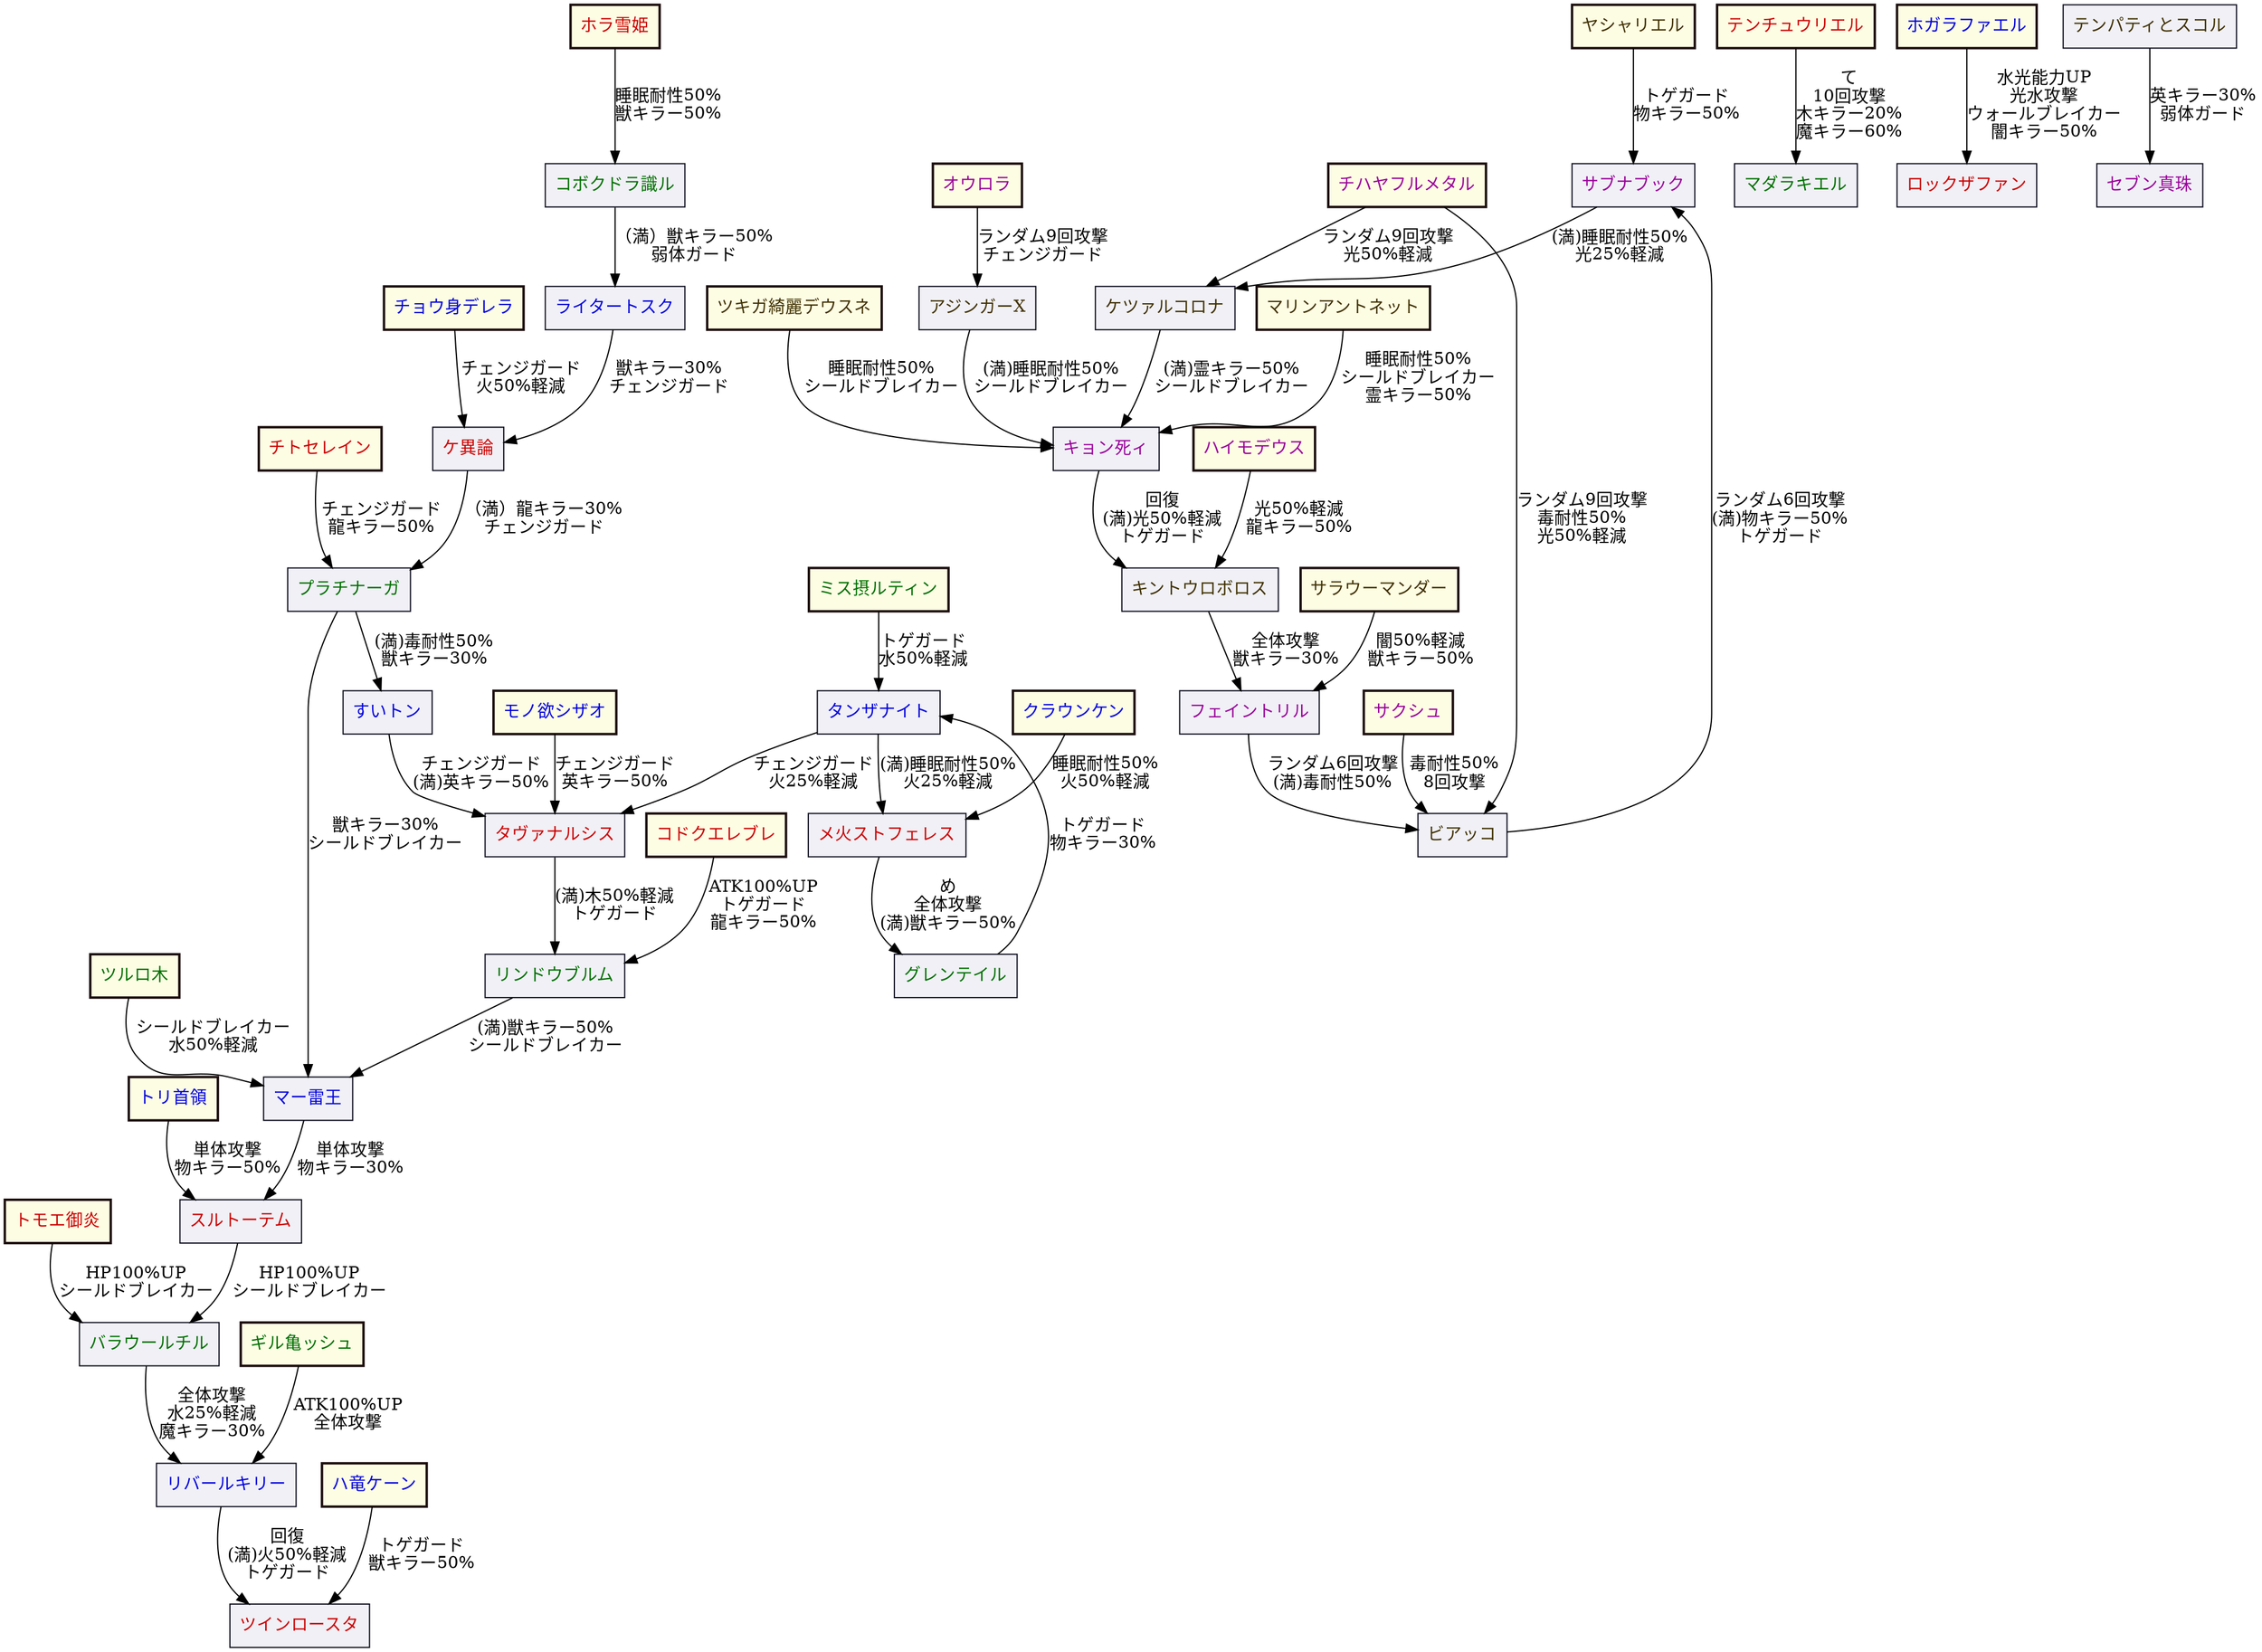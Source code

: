 digraph {
    // layout = circo;
    layout = dot;

    // settings for nodes
    node [ shape = box ];

    //-------------------------------------------------------
    // ガチャキャラ
    //-------------------------------------------------------

    // 設定
    node [ color="#1c0e0e" style="bold,filled" fillcolor="#fdfde4" ];

    tomoe [ label="トモエ御炎" fontcolor="#cc0000" ];
    torito [ label="トリ首領" fontcolor="#0000dd" ];
    giruga [ label="ギル亀ッシュ" fontcolor="#007000" ];
    yashari [ label="ヤシャリエル" fontcolor="#403000" ];
    ouro [ label="オウロラ" fontcolor="#990099" ];

    kodoku [ label="コドクエレブレ" fontcolor="#cc0000" ];
    haryu [ label="ハ竜ケーン" fontcolor="#0000dd" ];
    misute [ label="ミス摂ルティン" fontcolor="#007000" ];
    sarau [ label="サラウーマンダー" fontcolor="#403000" ];
    haimo [ label="ハイモデウス" fontcolor="#990099" ];

    // takami [ label="タカミオ結ビ" fontcolor="#cc0000" ];
    // kamio [ label="カミオ結ビ" fontcolor="#007000" ];

    monoho [ label="モノ欲シザオ" fontcolor="#0000dd" ];
    tsururo [ label="ツルロ木" fontcolor="#007000" ];
    marin [ label="マリンアントネット" fontcolor="#403000" ];
    chihaya [ label="チハヤフルメタル" fontcolor="#990099" ];

    // kibou [ label="キボウ" fontcolor="#403000" ];

    // ai [ label="アイ" fontcolor="#403000" ];
    // tsurami [ label="ツラミ" fontcolor="#990099" ];

    // shinsha [ label="シンシャク" fontcolor="#0000dd" ];
    sakushu [ label="サクシュ" fontcolor="#990099" ];

    // kiyohe [ label="キヨ蛇メ" fontcolor="#0000dd" ];

    // yataka [ label="ヤ宝ス" fontcolor="#990099" ];

    // yande [ label="ヤンでれヴィアタン" fontcolor="#0000dd" ];
    tsukiga [ label="ツキガ綺麗デウスネ" fontcolor="#403000" ];

    // nchumi [ label="ンチュミセイメイ" fontcolor="#cc0000" ];

    // ribera [ label="リベラルセポネ" fontcolor="#cc0000" ];
    // hapuro [ label="ハープロメテウス" fontcolor="#007000" ];

    // tokime [ label="トキメキ" fontcolor="#007000" ];

    chitose [ label="チトセレイン" fontcolor="#cc0000" ];
    kurau [ label="クラウンケン" fontcolor="#0000dd" ];

    // yoyoyo [ label="ヨヨヨミ" fontcolor="#0000dd" ];
    // yomotsu [ label="ヨモツヒラサカ" fontcolor="#990099" ];

    // urei [ label="ウレイア" fontcolor="#007000" ];

    // ifui [ label="イフゥイン" fontcolor="#990099" ];

    horayu [ label="ホラ雪姫" fontcolor="#cc0000" ];
    choshin [ label="チョウ身デレラ" fontcolor="#0000dd" ];
    // fumin [ label="フ眠の森の美女" fontcolor="#403000" ];
    // kiyu [ label="キユウ" fontcolor="#0000dd" ];

    // nkamu [ label="ンカムイデア" fontcolor="#0000dd" ];
    // nrusha [ label="ンルシャナユタ" fontcolor="#007000" ];

    // kishuyu [ label="キ襲ユ" fontcolor="#cc0000" ];
    // risou [ label="リ想ソウ" fontcolor="#990099" ];

    // ripuku [ label="リップク" fontcolor="#cc0000" ];
    // shumatsu [ label="シュウマツテイル" fontcolor="#cc0000" ];

    // noeru [ label="ノエル" fontcolor="#007000" ];
    // meruku [ label="メリクリ" fontcolor="#cc0000" ];

    // inyan [ label="イーニャン" fontcolor="#0000dd" ];
    // uon [ label="ウォン＝クーロン" fontcolor="#007000" ];

    // jutemu [ label="ジュテームーン" fontcolor="#0000dd" ];
    // gurama [ label="グラマリー" fontcolor="#990099" ];

    // koui [ label="コウイ" fontcolor="#403000" ];
    // hakujo [ label="ハクジョウ" fontcolor="#990099" ];

    // ikaru [ label="イカルマ" fontcolor="#403000" ];
    // yumeta [ label="ユメタトロン" fontcolor="#990099" ];

    tenchu [ label="テンチュウリエル" fontcolor="#cc0000" ];
    hogara [ label="ホガラファエル" fontcolor="#0000dd" ];
    // kagami [ label="カガミエル" fontcolor="#403000" ];

    // pashuva [ label="パー淑ヴァル" fontcolor="#403000" ];
    // inishi [ label="イニシアーサー" fontcolor="#0000dd" ];

    //-------------------------------------------------------
    // 上級15面キャラ
    //-------------------------------------------------------

    // 設定
    node [ color="#111122" style="solid,filled" fillcolor="#f0f0f6"];

    // marugo [ label="マルゴシアス" fontcolor="#cc0000" ];
    // kerupi [ label="ケルピ威" fontcolor="#0000dd" ];
    // sekume [ label="セク滅ト" fontcolor="#007000" ];
    // ramia [ label="ラミア弥陀仏" fontcolor="#403000" ];
    // bihimo [ label="ビヒモスヤァ" fontcolor="#990099" ];

    //-------------------------------------------------------
    // 降臨キャラ
    //-------------------------------------------------------

    // 設定
    // node [ color="#111122" style="solid,filled" fillcolor="#f0f0f6"];

    suruto [ label="スルトーテム" fontcolor="#cc0000" ];
    ribaru [ label="リバールキリー" fontcolor="#0000dd" ];
    barau [ label="バラウールチル" fontcolor="#007000" ];
    ajin [ label="アジンガーX" fontcolor="#403000" ];
    sabuna [ label="サブナブック" fontcolor="#990099" ];

    tuin [ label="ツインロースタ" fontcolor="#cc0000" ];
    tanza [ label="タンザナイト" fontcolor="#0000dd" ];
    rindo [ label="リンドウブルム" fontcolor="#007000" ];
    kinto [ label="キントウロボロス" fontcolor="#403000" ];
    fein [ label="フェイントリル" fontcolor="#990099" ];

    tavana [ label="タヴァナルシス" fontcolor="#cc0000" ];
    marai [ label="マー雷王" fontcolor="#0000dd" ]
    guren [ label="グレンテイル" fontcolor="#007000" ];
    biako [ label="ビアッコ" fontcolor="#403000" ];
    kyonshi [ label="キョン死ィ" fontcolor="#990099" ];

    mehisu [ label="メ火ストフェレス" fontcolor="#cc0000" ];
    suito [ label="すいトン" fontcolor="#0000dd" ];
    // urami [ label="ウラミ" fontcolor="#990099" ];

    purachi [ label="プラチナーガ" fontcolor="#007000" ];
    ketsua [ label="ケツァルコロナ" fontcolor="#403000" ];

    sebun [ label="セブン真珠" fontcolor="#990099" ];

    keiro [ label="ケ異論" fontcolor="#cc0000" ];

    // kanashi [ label="カナシミ" fontcolor="#0000dd" ];

    raita [ label="ライタートスク" fontcolor="#0000dd" ];
    koboku [ label="コボクドラ識ル" fontcolor="#007000" ];
    tenpa [ label="テンパティとスコル" fontcolor="#403000" ];

    // yuen [ label="ユウエンドラゴン" fontcolor="#0000dd" ];
    // raran [ label="ララン犬シュタイン" fontcolor="#007000" ];
    // robakyu [ label="ロバキュラ" fontcolor="#990099" ];

    // ikari [ label="イカリ" fontcolor="#cc0000" ];

    // onryo [ label="オン霊フ" fontcolor="#cc0000" ];
    // rancho [ label="ラン調カク" fontcolor="#0000dd" ];
    // hidou [ label="ヒ道タク" fontcolor="#990099" ];

    // yoroko [ label="ヨロコビ" fontcolor="#007000" ];

    // nejue [ label="ネージュエル" fontcolor="#cc0000" ];
    // warusa [ label="ワルサーンタ" fontcolor="#990099" ];
    // kubaru [ label="クバルフ" fontcolor="#403000" ];

    // hidaru [ label="ヒダル猪" fontcolor="#0000dd" ];
    // yakushi [ label="ヤク獅子" fontcolor="#403000" ];
    // miyabi [ label="ミヤビ凧" fontcolor="#990099" ];

    // yasashi [ label="ヤサシサ" fontcolor="#403000" ];

    rokuza [ label="ロックザファン" fontcolor="#cc0000" ];
    madara [ label="マダラキエル" fontcolor="#007000" ];

    //-------------------------------------------------------
    // ガチャキャラ適正
    //-------------------------------------------------------

    tomoe -> barau [ label="HP100%UP\nシールドブレイカー" ];
    torito -> suruto [ label="単体攻撃\n物キラー50%" ];
    giruga -> ribaru [ label="ATK100%UP\n全体攻撃" ];
    yashari -> sabuna [ label="トゲガード\n物キラー50%" ];
    ouro -> ajin [ label="ランダム9回攻撃\nチェンジガード"];

    kodoku -> rindo [ label="ATK100%UP\nトゲガード\n龍キラー50%" ];
    haryu -> tuin [ label="トゲガード\n獣キラー50%"];
    misute -> tanza [ label="トゲガード\n水50%軽減" ];
    sarau -> fein [ label="闇50%軽減\n獣キラー50%" ];
    haimo -> kinto [ label="光50%軽減\n龍キラー50%" ];

    monoho -> tavana [ label="チェンジガード\n英キラー50%" ];
    tsururo -> marai [ label="シールドブレイカー\n水50%軽減" ];
    marin -> kyonshi [ label="睡眠耐性50%\nシールドブレイカー\n霊キラー50%" ];
    chihaya -> biako [ label="ランダム9回攻撃\n毒耐性50%\n光50%軽減" ];
    chihaya -> ketsua [ label="ランダム9回攻撃\n光50%軽減" ];

    sakushu -> biako [ label="毒耐性50%\n8回攻撃" ];

    tsukiga -> kyonshi [ label="睡眠耐性50%\nシールドブレイカー" ];

    chitose -> purachi [ label="チェンジガード\n龍キラー50%" ];
    kurau -> mehisu [ label="睡眠耐性50%\n火50%軽減" ];

    horayu -> koboku [ label="睡眠耐性50%\n獣キラー50%" ];
    choshin -> keiro [ label="チェンジガード\n火50%軽減" ];

    tenchu -> madara [ label="て\n10回攻撃\n木キラー20%\n魔キラー60%" ];
    hogara -> rokuza [ label="水光能力UP\n光水攻撃\nウォールブレイカー\n闇キラー50%" ];

    //-------------------------------------------------------
    // 上級15面キャラ適正
    //-------------------------------------------------------

    //-------------------------------------------------------
    // 降臨キャラ適正
    //-------------------------------------------------------

    suruto -> barau [ label="HP100%UP\nシールドブレイカー" ];
    ribaru -> tuin [ label="回復\n(満)火50%軽減\nトゲガード" ];
    barau -> ribaru [ label="全体攻撃\n水25%軽減\n魔キラー30%" ];
    // barau -> kerupi [ label="全体攻撃\n水25%軽減\n魔キラー30%" ];
    sabuna -> ketsua [ label="(満)睡眠耐性50%\n光25%軽減" ];
    ajin -> kyonshi [ label="(満)睡眠耐性50%\nシールドブレイカー" ];

    // tuin -> guren [ label="獣キラー50%" ];
    tanza -> tavana [ label="チェンジガード\n火25%軽減" ];
    tanza -> mehisu [ label="(満)睡眠耐性50%\n火25%軽減" ];
    rindo -> marai [ label="(満)獣キラー50%\nシールドブレイカー" ];
    fein -> biako [ label="ランダム6回攻撃\n(満)毒耐性50%" ];
    kinto -> fein [ label="全体攻撃\n獣キラー30%" ];

    tavana -> rindo [ label="(満)木50%軽減\nトゲガード" ];
    marai -> suruto [ label="単体攻撃\n物キラー30%" ];
    guren -> tanza [ label="トゲガード\n物キラー30%" ];
    biako -> sabuna [ label="ランダム6回攻撃\n(満)物キラー50%\nトゲガード" ];
    kyonshi -> kinto [ label="回復\n(満)光50%軽減\nトゲガード" ];

    mehisu -> guren [ label="め\n全体攻撃\n(満)獣キラー50%" ];
    suito -> tavana [ label="チェンジガード\n(満)英キラー50%" ];

    purachi -> marai [ label="獣キラー30%\nシールドブレイカー" ];
    purachi -> suito [ label="(満)毒耐性50%\n獣キラー30%" ];
    ketsua -> kyonshi [ label="(満)霊キラー50%\nシールドブレイカー" ];

    keiro -> purachi [ label="（満）龍キラー30%\nチェンジガード" ];

    raita -> keiro [ label="獣キラー30%\nチェンジガード" ];
    koboku -> raita [ label="（満）獣キラー50%\n弱体ガード" ];
    tenpa -> sebun [ label="英キラー30%\n弱体ガード" ];
}
